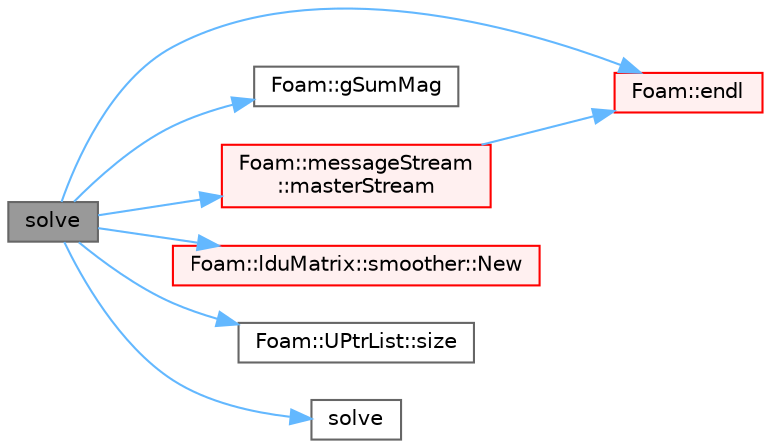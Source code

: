 digraph "solve"
{
 // LATEX_PDF_SIZE
  bgcolor="transparent";
  edge [fontname=Helvetica,fontsize=10,labelfontname=Helvetica,labelfontsize=10];
  node [fontname=Helvetica,fontsize=10,shape=box,height=0.2,width=0.4];
  rankdir="LR";
  Node1 [id="Node000001",label="solve",height=0.2,width=0.4,color="gray40", fillcolor="grey60", style="filled", fontcolor="black",tooltip=" "];
  Node1 -> Node2 [id="edge1_Node000001_Node000002",color="steelblue1",style="solid",tooltip=" "];
  Node2 [id="Node000002",label="Foam::endl",height=0.2,width=0.4,color="red", fillcolor="#FFF0F0", style="filled",URL="$namespaceFoam.html#a7d5eca45a323264dc5fe811500ebda47",tooltip=" "];
  Node1 -> Node6 [id="edge2_Node000001_Node000006",color="steelblue1",style="solid",tooltip=" "];
  Node6 [id="Node000006",label="Foam::gSumMag",height=0.2,width=0.4,color="grey40", fillcolor="white", style="filled",URL="$namespaceFoam.html#abd4843da8606f65b57793be540c65dd9",tooltip=" "];
  Node1 -> Node7 [id="edge3_Node000001_Node000007",color="steelblue1",style="solid",tooltip=" "];
  Node7 [id="Node000007",label="Foam::messageStream\l::masterStream",height=0.2,width=0.4,color="red", fillcolor="#FFF0F0", style="filled",URL="$classFoam_1_1messageStream.html#a0edcebd1d86ac65765e16f155d17b351",tooltip=" "];
  Node7 -> Node2 [id="edge4_Node000007_Node000002",color="steelblue1",style="solid",tooltip=" "];
  Node1 -> Node11 [id="edge5_Node000001_Node000011",color="steelblue1",style="solid",tooltip=" "];
  Node11 [id="Node000011",label="Foam::lduMatrix::smoother::New",height=0.2,width=0.4,color="red", fillcolor="#FFF0F0", style="filled",URL="$classFoam_1_1lduMatrix_1_1smoother.html#a8d5691dd7f25aa4a7f95ac1e786df099",tooltip=" "];
  Node1 -> Node17 [id="edge6_Node000001_Node000017",color="steelblue1",style="solid",tooltip=" "];
  Node17 [id="Node000017",label="Foam::UPtrList::size",height=0.2,width=0.4,color="grey40", fillcolor="white", style="filled",URL="$classFoam_1_1UPtrList.html#a95603446b248fe1ecf5dc59bcc2eaff0",tooltip=" "];
  Node1 -> Node18 [id="edge7_Node000001_Node000018",color="steelblue1",style="solid",tooltip=" "];
  Node18 [id="Node000018",label="solve",height=0.2,width=0.4,color="grey40", fillcolor="white", style="filled",URL="$solveBulkSurfactant_8H.html#a4ed43d58a6754059fa012bd273d05e33",tooltip=" "];
}

